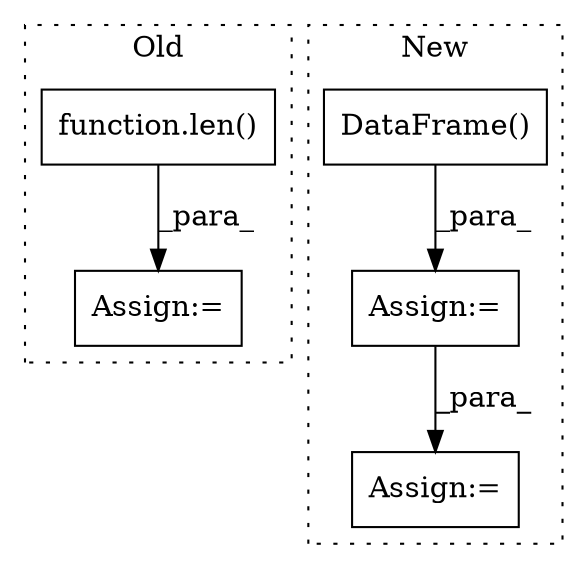 digraph G {
subgraph cluster0 {
1 [label="function.len()" a="75" s="2832,2843" l="4,1" shape="box"];
4 [label="Assign:=" a="68" s="2802" l="3" shape="box"];
label = "Old";
style="dotted";
}
subgraph cluster1 {
2 [label="DataFrame()" a="75" s="3496,3516" l="13,39" shape="box"];
3 [label="Assign:=" a="68" s="3804" l="3" shape="box"];
5 [label="Assign:=" a="68" s="3871" l="3" shape="box"];
label = "New";
style="dotted";
}
1 -> 4 [label="_para_"];
2 -> 3 [label="_para_"];
3 -> 5 [label="_para_"];
}